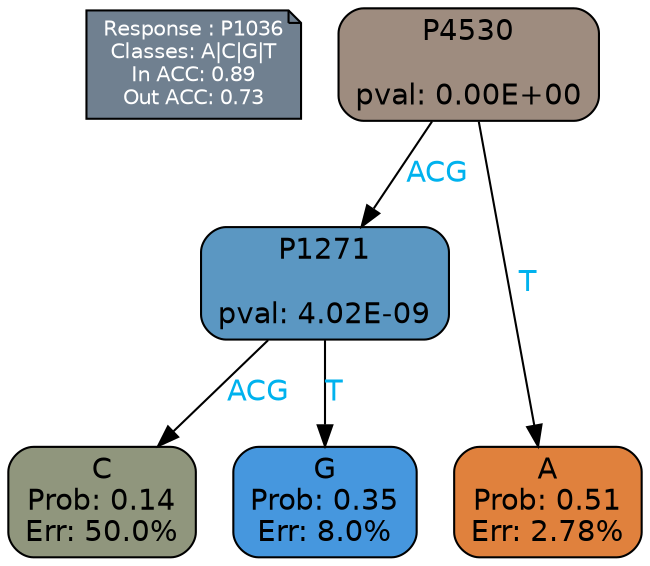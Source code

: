 digraph Tree {
node [shape=box, style="filled, rounded", color="black", fontname=helvetica] ;
graph [ranksep=equally, splines=polylines, bgcolor=transparent, dpi=600] ;
edge [fontname=helvetica] ;
LEGEND [label="Response : P1036
Classes: A|C|G|T
In ACC: 0.89
Out ACC: 0.73
",shape=note,align=left,style=filled,fillcolor="slategray",fontcolor="white",fontsize=10];1 [label="P4530

pval: 0.00E+00", fillcolor="#9e8c7f"] ;
2 [label="P1271

pval: 4.02E-09", fillcolor="#5b97c2"] ;
3 [label="C
Prob: 0.14
Err: 50.0%", fillcolor="#90967d"] ;
4 [label="G
Prob: 0.35
Err: 8.0%", fillcolor="#4697de"] ;
5 [label="A
Prob: 0.51
Err: 2.78%", fillcolor="#e0813d"] ;
1 -> 2 [label="ACG",fontcolor=deepskyblue2] ;
1 -> 5 [label="T",fontcolor=deepskyblue2] ;
2 -> 3 [label="ACG",fontcolor=deepskyblue2] ;
2 -> 4 [label="T",fontcolor=deepskyblue2] ;
{rank = same; 3;4;5;}{rank = same; LEGEND;1;}}